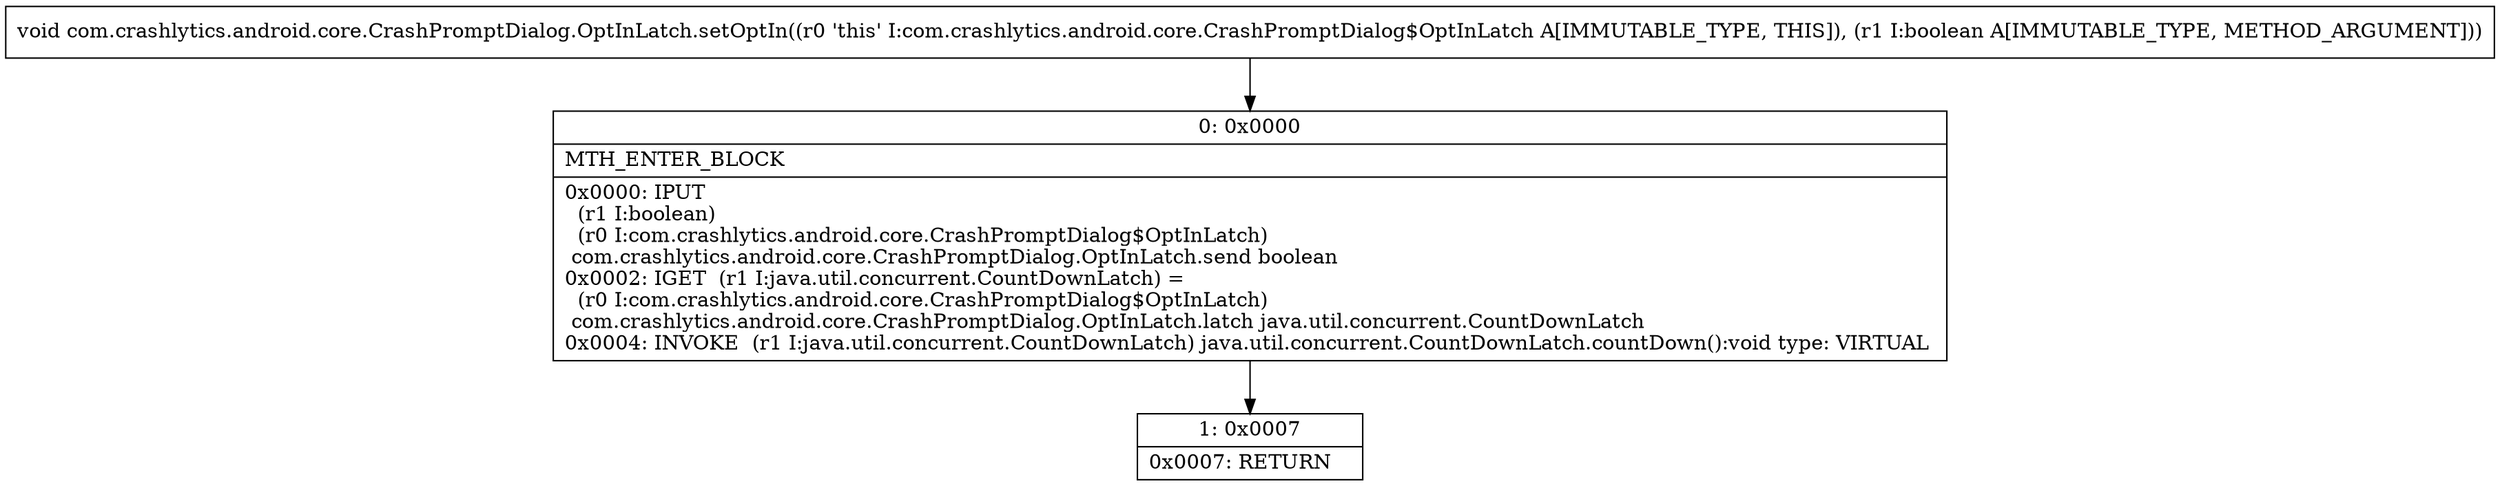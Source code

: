 digraph "CFG forcom.crashlytics.android.core.CrashPromptDialog.OptInLatch.setOptIn(Z)V" {
Node_0 [shape=record,label="{0\:\ 0x0000|MTH_ENTER_BLOCK\l|0x0000: IPUT  \l  (r1 I:boolean)\l  (r0 I:com.crashlytics.android.core.CrashPromptDialog$OptInLatch)\l com.crashlytics.android.core.CrashPromptDialog.OptInLatch.send boolean \l0x0002: IGET  (r1 I:java.util.concurrent.CountDownLatch) = \l  (r0 I:com.crashlytics.android.core.CrashPromptDialog$OptInLatch)\l com.crashlytics.android.core.CrashPromptDialog.OptInLatch.latch java.util.concurrent.CountDownLatch \l0x0004: INVOKE  (r1 I:java.util.concurrent.CountDownLatch) java.util.concurrent.CountDownLatch.countDown():void type: VIRTUAL \l}"];
Node_1 [shape=record,label="{1\:\ 0x0007|0x0007: RETURN   \l}"];
MethodNode[shape=record,label="{void com.crashlytics.android.core.CrashPromptDialog.OptInLatch.setOptIn((r0 'this' I:com.crashlytics.android.core.CrashPromptDialog$OptInLatch A[IMMUTABLE_TYPE, THIS]), (r1 I:boolean A[IMMUTABLE_TYPE, METHOD_ARGUMENT])) }"];
MethodNode -> Node_0;
Node_0 -> Node_1;
}

